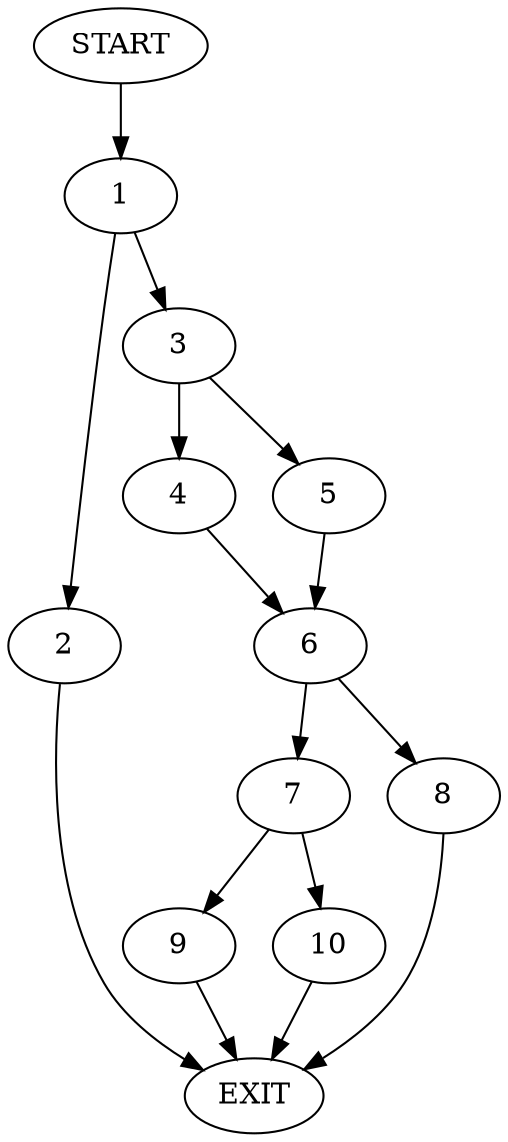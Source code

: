 digraph {
0 [label="START"]
11 [label="EXIT"]
0 -> 1
1 -> 2
1 -> 3
3 -> 4
3 -> 5
2 -> 11
5 -> 6
4 -> 6
6 -> 7
6 -> 8
8 -> 11
7 -> 9
7 -> 10
9 -> 11
10 -> 11
}
